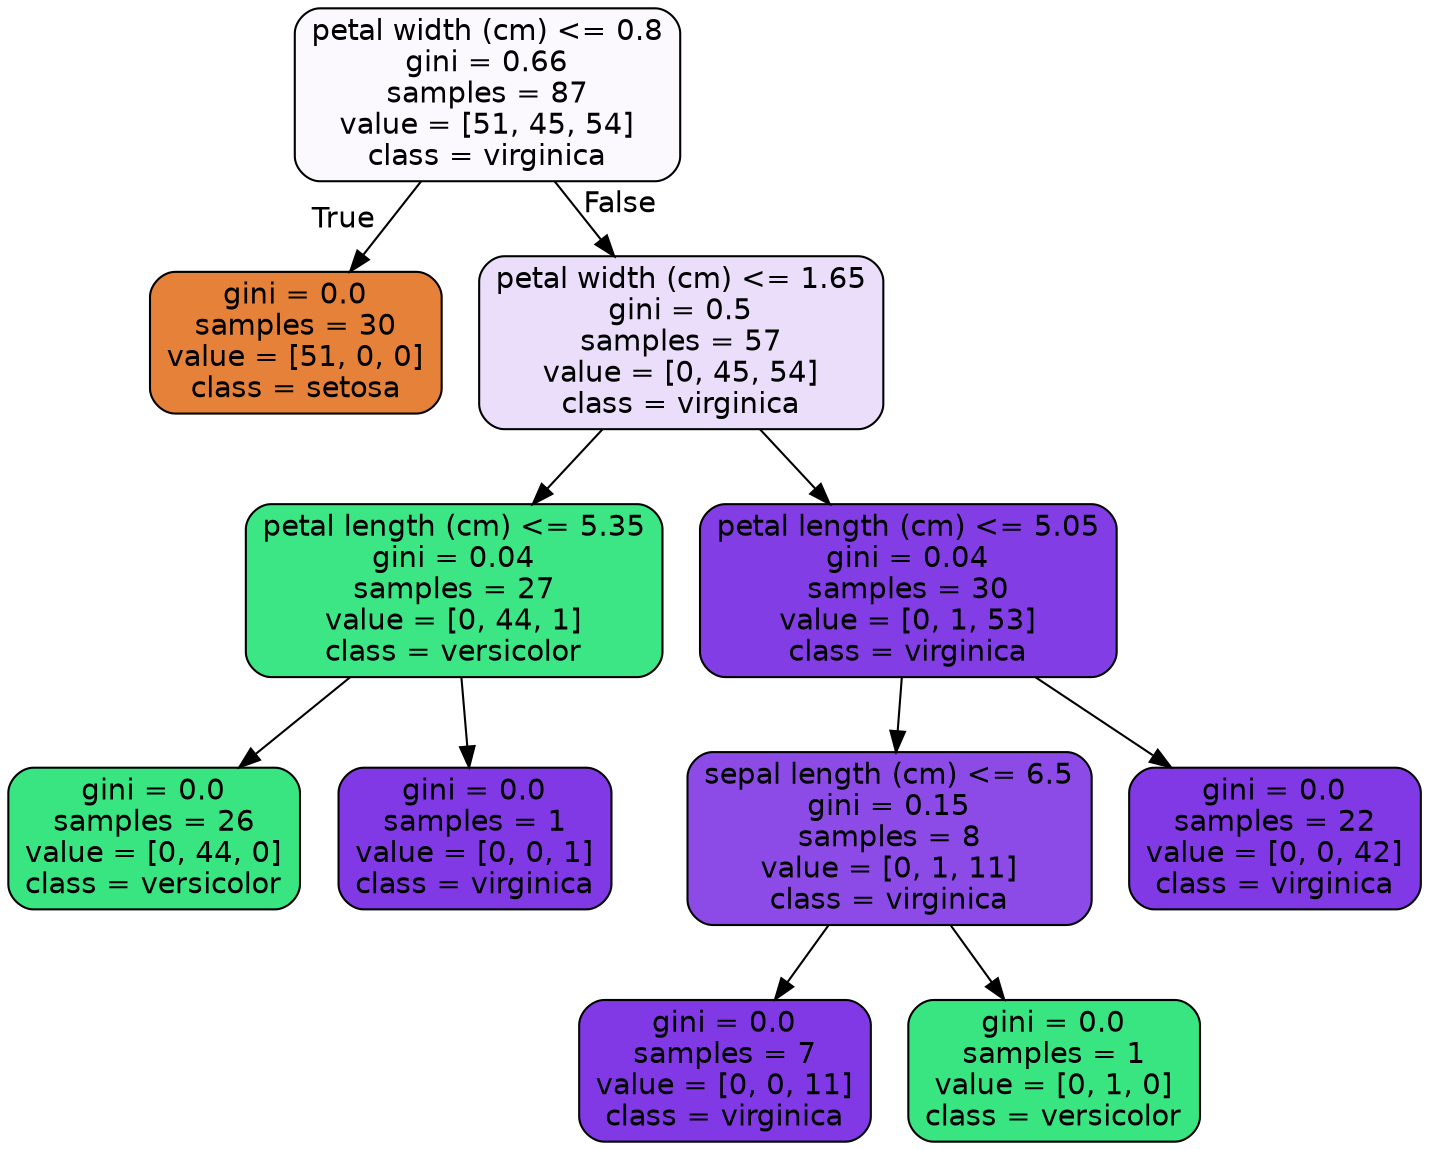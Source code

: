 digraph Tree {
node [shape=box, style="filled, rounded", color="black", fontname="helvetica"] ;
edge [fontname="helvetica"] ;
0 [label="petal width (cm) <= 0.8\ngini = 0.66\nsamples = 87\nvalue = [51, 45, 54]\nclass = virginica", fillcolor="#fbf9fe"] ;
1 [label="gini = 0.0\nsamples = 30\nvalue = [51, 0, 0]\nclass = setosa", fillcolor="#e58139"] ;
0 -> 1 [labeldistance=2.5, labelangle=45, headlabel="True"] ;
2 [label="petal width (cm) <= 1.65\ngini = 0.5\nsamples = 57\nvalue = [0, 45, 54]\nclass = virginica", fillcolor="#eadefb"] ;
0 -> 2 [labeldistance=2.5, labelangle=-45, headlabel="False"] ;
3 [label="petal length (cm) <= 5.35\ngini = 0.04\nsamples = 27\nvalue = [0, 44, 1]\nclass = versicolor", fillcolor="#3de684"] ;
2 -> 3 ;
4 [label="gini = 0.0\nsamples = 26\nvalue = [0, 44, 0]\nclass = versicolor", fillcolor="#39e581"] ;
3 -> 4 ;
5 [label="gini = 0.0\nsamples = 1\nvalue = [0, 0, 1]\nclass = virginica", fillcolor="#8139e5"] ;
3 -> 5 ;
6 [label="petal length (cm) <= 5.05\ngini = 0.04\nsamples = 30\nvalue = [0, 1, 53]\nclass = virginica", fillcolor="#833de5"] ;
2 -> 6 ;
7 [label="sepal length (cm) <= 6.5\ngini = 0.15\nsamples = 8\nvalue = [0, 1, 11]\nclass = virginica", fillcolor="#8c4be7"] ;
6 -> 7 ;
8 [label="gini = 0.0\nsamples = 7\nvalue = [0, 0, 11]\nclass = virginica", fillcolor="#8139e5"] ;
7 -> 8 ;
9 [label="gini = 0.0\nsamples = 1\nvalue = [0, 1, 0]\nclass = versicolor", fillcolor="#39e581"] ;
7 -> 9 ;
10 [label="gini = 0.0\nsamples = 22\nvalue = [0, 0, 42]\nclass = virginica", fillcolor="#8139e5"] ;
6 -> 10 ;
}